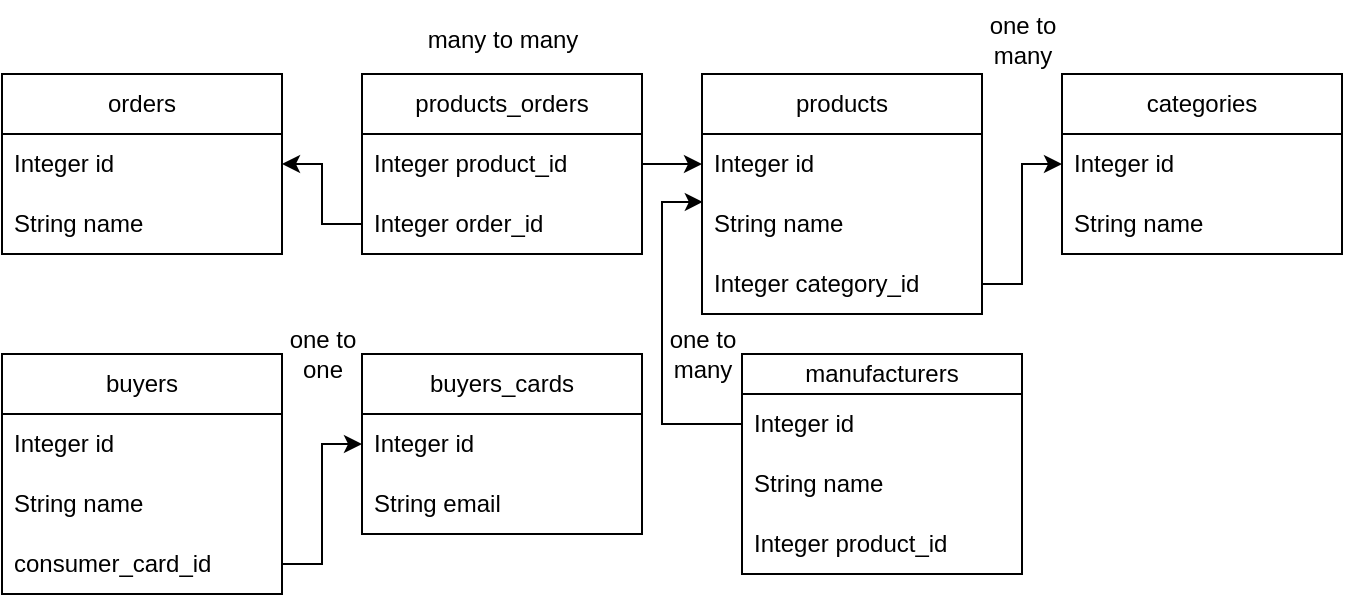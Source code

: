 <mxfile version="22.0.3" type="device">
  <diagram name="Страница — 1" id="UR2ESmW2CTK2RJMDL6Kl">
    <mxGraphModel dx="758" dy="606" grid="1" gridSize="10" guides="1" tooltips="1" connect="1" arrows="1" fold="1" page="1" pageScale="1" pageWidth="827" pageHeight="1169" math="0" shadow="0">
      <root>
        <mxCell id="0" />
        <mxCell id="1" parent="0" />
        <mxCell id="2qNcisWgi7FcVd9_FXad-1" value="orders" style="swimlane;fontStyle=0;childLayout=stackLayout;horizontal=1;startSize=30;horizontalStack=0;resizeParent=1;resizeParentMax=0;resizeLast=0;collapsible=1;marginBottom=0;whiteSpace=wrap;html=1;" parent="1" vertex="1">
          <mxGeometry x="10" y="40" width="140" height="90" as="geometry" />
        </mxCell>
        <mxCell id="2qNcisWgi7FcVd9_FXad-2" value="Integer id" style="text;strokeColor=none;fillColor=none;align=left;verticalAlign=middle;spacingLeft=4;spacingRight=4;overflow=hidden;points=[[0,0.5],[1,0.5]];portConstraint=eastwest;rotatable=0;whiteSpace=wrap;html=1;" parent="2qNcisWgi7FcVd9_FXad-1" vertex="1">
          <mxGeometry y="30" width="140" height="30" as="geometry" />
        </mxCell>
        <mxCell id="2qNcisWgi7FcVd9_FXad-3" value="String name" style="text;strokeColor=none;fillColor=none;align=left;verticalAlign=middle;spacingLeft=4;spacingRight=4;overflow=hidden;points=[[0,0.5],[1,0.5]];portConstraint=eastwest;rotatable=0;whiteSpace=wrap;html=1;" parent="2qNcisWgi7FcVd9_FXad-1" vertex="1">
          <mxGeometry y="60" width="140" height="30" as="geometry" />
        </mxCell>
        <mxCell id="2qNcisWgi7FcVd9_FXad-5" value="products" style="swimlane;fontStyle=0;childLayout=stackLayout;horizontal=1;startSize=30;horizontalStack=0;resizeParent=1;resizeParentMax=0;resizeLast=0;collapsible=1;marginBottom=0;whiteSpace=wrap;html=1;" parent="1" vertex="1">
          <mxGeometry x="360" y="40" width="140" height="120" as="geometry" />
        </mxCell>
        <mxCell id="2qNcisWgi7FcVd9_FXad-6" value="Integer id" style="text;strokeColor=none;fillColor=none;align=left;verticalAlign=middle;spacingLeft=4;spacingRight=4;overflow=hidden;points=[[0,0.5],[1,0.5]];portConstraint=eastwest;rotatable=0;whiteSpace=wrap;html=1;" parent="2qNcisWgi7FcVd9_FXad-5" vertex="1">
          <mxGeometry y="30" width="140" height="30" as="geometry" />
        </mxCell>
        <mxCell id="2qNcisWgi7FcVd9_FXad-7" value="String name" style="text;strokeColor=none;fillColor=none;align=left;verticalAlign=middle;spacingLeft=4;spacingRight=4;overflow=hidden;points=[[0,0.5],[1,0.5]];portConstraint=eastwest;rotatable=0;whiteSpace=wrap;html=1;" parent="2qNcisWgi7FcVd9_FXad-5" vertex="1">
          <mxGeometry y="60" width="140" height="30" as="geometry" />
        </mxCell>
        <mxCell id="2qNcisWgi7FcVd9_FXad-8" value="Integer category_id" style="text;strokeColor=none;fillColor=none;align=left;verticalAlign=middle;spacingLeft=4;spacingRight=4;overflow=hidden;points=[[0,0.5],[1,0.5]];portConstraint=eastwest;rotatable=0;whiteSpace=wrap;html=1;" parent="2qNcisWgi7FcVd9_FXad-5" vertex="1">
          <mxGeometry y="90" width="140" height="30" as="geometry" />
        </mxCell>
        <mxCell id="2qNcisWgi7FcVd9_FXad-9" value="categories" style="swimlane;fontStyle=0;childLayout=stackLayout;horizontal=1;startSize=30;horizontalStack=0;resizeParent=1;resizeParentMax=0;resizeLast=0;collapsible=1;marginBottom=0;whiteSpace=wrap;html=1;" parent="1" vertex="1">
          <mxGeometry x="540" y="40" width="140" height="90" as="geometry" />
        </mxCell>
        <mxCell id="2qNcisWgi7FcVd9_FXad-10" value="Integer id" style="text;strokeColor=none;fillColor=none;align=left;verticalAlign=middle;spacingLeft=4;spacingRight=4;overflow=hidden;points=[[0,0.5],[1,0.5]];portConstraint=eastwest;rotatable=0;whiteSpace=wrap;html=1;" parent="2qNcisWgi7FcVd9_FXad-9" vertex="1">
          <mxGeometry y="30" width="140" height="30" as="geometry" />
        </mxCell>
        <mxCell id="2qNcisWgi7FcVd9_FXad-11" value="String name" style="text;strokeColor=none;fillColor=none;align=left;verticalAlign=middle;spacingLeft=4;spacingRight=4;overflow=hidden;points=[[0,0.5],[1,0.5]];portConstraint=eastwest;rotatable=0;whiteSpace=wrap;html=1;" parent="2qNcisWgi7FcVd9_FXad-9" vertex="1">
          <mxGeometry y="60" width="140" height="30" as="geometry" />
        </mxCell>
        <mxCell id="2qNcisWgi7FcVd9_FXad-13" value="manufacturers" style="swimlane;fontStyle=0;childLayout=stackLayout;horizontal=1;startSize=20;horizontalStack=0;resizeParent=1;resizeParentMax=0;resizeLast=0;collapsible=1;marginBottom=0;whiteSpace=wrap;html=1;" parent="1" vertex="1">
          <mxGeometry x="380" y="180" width="140" height="110" as="geometry" />
        </mxCell>
        <mxCell id="2qNcisWgi7FcVd9_FXad-14" value="Integer id" style="text;strokeColor=none;fillColor=none;align=left;verticalAlign=middle;spacingLeft=4;spacingRight=4;overflow=hidden;points=[[0,0.5],[1,0.5]];portConstraint=eastwest;rotatable=0;whiteSpace=wrap;html=1;" parent="2qNcisWgi7FcVd9_FXad-13" vertex="1">
          <mxGeometry y="20" width="140" height="30" as="geometry" />
        </mxCell>
        <mxCell id="2qNcisWgi7FcVd9_FXad-15" value="String name" style="text;strokeColor=none;fillColor=none;align=left;verticalAlign=middle;spacingLeft=4;spacingRight=4;overflow=hidden;points=[[0,0.5],[1,0.5]];portConstraint=eastwest;rotatable=0;whiteSpace=wrap;html=1;" parent="2qNcisWgi7FcVd9_FXad-13" vertex="1">
          <mxGeometry y="50" width="140" height="30" as="geometry" />
        </mxCell>
        <mxCell id="2qNcisWgi7FcVd9_FXad-16" value="Integer product_id" style="text;strokeColor=none;fillColor=none;align=left;verticalAlign=middle;spacingLeft=4;spacingRight=4;overflow=hidden;points=[[0,0.5],[1,0.5]];portConstraint=eastwest;rotatable=0;whiteSpace=wrap;html=1;" parent="2qNcisWgi7FcVd9_FXad-13" vertex="1">
          <mxGeometry y="80" width="140" height="30" as="geometry" />
        </mxCell>
        <mxCell id="2qNcisWgi7FcVd9_FXad-17" value="buyers" style="swimlane;fontStyle=0;childLayout=stackLayout;horizontal=1;startSize=30;horizontalStack=0;resizeParent=1;resizeParentMax=0;resizeLast=0;collapsible=1;marginBottom=0;whiteSpace=wrap;html=1;" parent="1" vertex="1">
          <mxGeometry x="10" y="180" width="140" height="120" as="geometry" />
        </mxCell>
        <mxCell id="2qNcisWgi7FcVd9_FXad-46" value="Integer id" style="text;strokeColor=none;fillColor=none;align=left;verticalAlign=middle;spacingLeft=4;spacingRight=4;overflow=hidden;points=[[0,0.5],[1,0.5]];portConstraint=eastwest;rotatable=0;whiteSpace=wrap;html=1;" parent="2qNcisWgi7FcVd9_FXad-17" vertex="1">
          <mxGeometry y="30" width="140" height="30" as="geometry" />
        </mxCell>
        <mxCell id="2qNcisWgi7FcVd9_FXad-19" value="String name" style="text;strokeColor=none;fillColor=none;align=left;verticalAlign=middle;spacingLeft=4;spacingRight=4;overflow=hidden;points=[[0,0.5],[1,0.5]];portConstraint=eastwest;rotatable=0;whiteSpace=wrap;html=1;" parent="2qNcisWgi7FcVd9_FXad-17" vertex="1">
          <mxGeometry y="60" width="140" height="30" as="geometry" />
        </mxCell>
        <mxCell id="2qNcisWgi7FcVd9_FXad-20" value="consumer_card_id" style="text;strokeColor=none;fillColor=none;align=left;verticalAlign=middle;spacingLeft=4;spacingRight=4;overflow=hidden;points=[[0,0.5],[1,0.5]];portConstraint=eastwest;rotatable=0;whiteSpace=wrap;html=1;" parent="2qNcisWgi7FcVd9_FXad-17" vertex="1">
          <mxGeometry y="90" width="140" height="30" as="geometry" />
        </mxCell>
        <mxCell id="2qNcisWgi7FcVd9_FXad-21" value="buyers_cards" style="swimlane;fontStyle=0;childLayout=stackLayout;horizontal=1;startSize=30;horizontalStack=0;resizeParent=1;resizeParentMax=0;resizeLast=0;collapsible=1;marginBottom=0;whiteSpace=wrap;html=1;" parent="1" vertex="1">
          <mxGeometry x="190" y="180" width="140" height="90" as="geometry" />
        </mxCell>
        <mxCell id="2qNcisWgi7FcVd9_FXad-22" value="Integer id" style="text;strokeColor=none;fillColor=none;align=left;verticalAlign=middle;spacingLeft=4;spacingRight=4;overflow=hidden;points=[[0,0.5],[1,0.5]];portConstraint=eastwest;rotatable=0;whiteSpace=wrap;html=1;" parent="2qNcisWgi7FcVd9_FXad-21" vertex="1">
          <mxGeometry y="30" width="140" height="30" as="geometry" />
        </mxCell>
        <mxCell id="2qNcisWgi7FcVd9_FXad-23" value="String email" style="text;strokeColor=none;fillColor=none;align=left;verticalAlign=middle;spacingLeft=4;spacingRight=4;overflow=hidden;points=[[0,0.5],[1,0.5]];portConstraint=eastwest;rotatable=0;whiteSpace=wrap;html=1;" parent="2qNcisWgi7FcVd9_FXad-21" vertex="1">
          <mxGeometry y="60" width="140" height="30" as="geometry" />
        </mxCell>
        <mxCell id="2qNcisWgi7FcVd9_FXad-26" value="one to&lt;br&gt;one" style="text;html=1;align=center;verticalAlign=middle;resizable=0;points=[];autosize=1;strokeColor=none;fillColor=none;" parent="1" vertex="1">
          <mxGeometry x="140" y="160" width="60" height="40" as="geometry" />
        </mxCell>
        <mxCell id="2qNcisWgi7FcVd9_FXad-28" value="one to&lt;br&gt;many" style="text;html=1;align=center;verticalAlign=middle;resizable=0;points=[];autosize=1;strokeColor=none;fillColor=none;" parent="1" vertex="1">
          <mxGeometry x="330" y="160" width="60" height="40" as="geometry" />
        </mxCell>
        <mxCell id="2qNcisWgi7FcVd9_FXad-30" value="products_orders" style="swimlane;fontStyle=0;childLayout=stackLayout;horizontal=1;startSize=30;horizontalStack=0;resizeParent=1;resizeParentMax=0;resizeLast=0;collapsible=1;marginBottom=0;whiteSpace=wrap;html=1;" parent="1" vertex="1">
          <mxGeometry x="190" y="40" width="140" height="90" as="geometry" />
        </mxCell>
        <mxCell id="2qNcisWgi7FcVd9_FXad-31" value="Integer product_id" style="text;strokeColor=none;fillColor=none;align=left;verticalAlign=middle;spacingLeft=4;spacingRight=4;overflow=hidden;points=[[0,0.5],[1,0.5]];portConstraint=eastwest;rotatable=0;whiteSpace=wrap;html=1;" parent="2qNcisWgi7FcVd9_FXad-30" vertex="1">
          <mxGeometry y="30" width="140" height="30" as="geometry" />
        </mxCell>
        <mxCell id="2qNcisWgi7FcVd9_FXad-32" value="Integer order_id" style="text;strokeColor=none;fillColor=none;align=left;verticalAlign=middle;spacingLeft=4;spacingRight=4;overflow=hidden;points=[[0,0.5],[1,0.5]];portConstraint=eastwest;rotatable=0;whiteSpace=wrap;html=1;" parent="2qNcisWgi7FcVd9_FXad-30" vertex="1">
          <mxGeometry y="60" width="140" height="30" as="geometry" />
        </mxCell>
        <mxCell id="2qNcisWgi7FcVd9_FXad-35" style="edgeStyle=orthogonalEdgeStyle;rounded=0;orthogonalLoop=1;jettySize=auto;html=1;entryX=0;entryY=0.5;entryDx=0;entryDy=0;" parent="1" source="2qNcisWgi7FcVd9_FXad-31" target="2qNcisWgi7FcVd9_FXad-6" edge="1">
          <mxGeometry relative="1" as="geometry" />
        </mxCell>
        <mxCell id="2qNcisWgi7FcVd9_FXad-37" style="edgeStyle=orthogonalEdgeStyle;rounded=0;orthogonalLoop=1;jettySize=auto;html=1;entryX=1;entryY=0.5;entryDx=0;entryDy=0;" parent="1" source="2qNcisWgi7FcVd9_FXad-32" target="2qNcisWgi7FcVd9_FXad-2" edge="1">
          <mxGeometry relative="1" as="geometry" />
        </mxCell>
        <mxCell id="2qNcisWgi7FcVd9_FXad-38" value="many to many" style="text;html=1;align=center;verticalAlign=middle;resizable=0;points=[];autosize=1;strokeColor=none;fillColor=none;" parent="1" vertex="1">
          <mxGeometry x="210" y="8" width="100" height="30" as="geometry" />
        </mxCell>
        <mxCell id="2qNcisWgi7FcVd9_FXad-41" style="edgeStyle=orthogonalEdgeStyle;rounded=0;orthogonalLoop=1;jettySize=auto;html=1;entryX=0.003;entryY=0.133;entryDx=0;entryDy=0;entryPerimeter=0;" parent="1" source="2qNcisWgi7FcVd9_FXad-14" target="2qNcisWgi7FcVd9_FXad-7" edge="1">
          <mxGeometry relative="1" as="geometry" />
        </mxCell>
        <mxCell id="2qNcisWgi7FcVd9_FXad-43" style="edgeStyle=orthogonalEdgeStyle;rounded=0;orthogonalLoop=1;jettySize=auto;html=1;exitX=1;exitY=0.5;exitDx=0;exitDy=0;entryX=0;entryY=0.5;entryDx=0;entryDy=0;" parent="1" source="2qNcisWgi7FcVd9_FXad-20" target="2qNcisWgi7FcVd9_FXad-22" edge="1">
          <mxGeometry relative="1" as="geometry" />
        </mxCell>
        <mxCell id="2qNcisWgi7FcVd9_FXad-44" style="edgeStyle=orthogonalEdgeStyle;rounded=0;orthogonalLoop=1;jettySize=auto;html=1;entryX=0;entryY=0.5;entryDx=0;entryDy=0;" parent="1" source="2qNcisWgi7FcVd9_FXad-8" target="2qNcisWgi7FcVd9_FXad-10" edge="1">
          <mxGeometry relative="1" as="geometry" />
        </mxCell>
        <mxCell id="2qNcisWgi7FcVd9_FXad-45" value="one to&lt;br&gt;many" style="text;html=1;align=center;verticalAlign=middle;resizable=0;points=[];autosize=1;strokeColor=none;fillColor=none;" parent="1" vertex="1">
          <mxGeometry x="490" y="3" width="60" height="40" as="geometry" />
        </mxCell>
      </root>
    </mxGraphModel>
  </diagram>
</mxfile>

